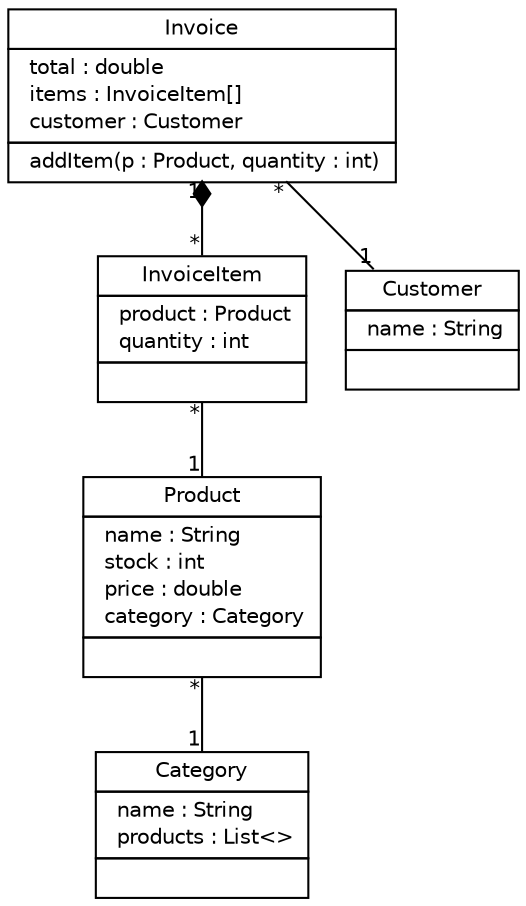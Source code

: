 #!/usr/local/bin/dot
#
# Class diagram 
# Generated by UMLGraph version R5_6-9-g37cd34 (http://www.umlgraph.org/)
#

digraph G {
graph [fontnames="svg"]
edge [fontname="Helvetica",fontsize=10,labelfontname="Helvetica",labelfontsize=10,color="black"];
node [fontname="Helvetica",fontcolor="black",fontsize=10,shape=plaintext,margin=0,width=0,height=0];
nodesep=0.25;
ranksep=0.5;
// gr.spinellis.basic.invoice.InvoiceItem
c317 [label=<<table title="gr.spinellis.basic.invoice.InvoiceItem" border="0" cellborder="1" cellspacing="0" cellpadding="2"><tr><td><table border="0" cellspacing="0" cellpadding="1"><tr><td align="center" balign="center"> InvoiceItem </td></tr></table></td></tr><tr><td><table border="0" cellspacing="0" cellpadding="1"><tr><td align="left" balign="left">  product : Product </td></tr><tr><td align="left" balign="left">  quantity : int </td></tr></table></td></tr><tr><td><table border="0" cellspacing="0" cellpadding="1"><tr><td align="left" balign="left">  </td></tr></table></td></tr></table>>];
// gr.spinellis.basic.invoice.Invoice
c318 [label=<<table title="gr.spinellis.basic.invoice.Invoice" border="0" cellborder="1" cellspacing="0" cellpadding="2"><tr><td><table border="0" cellspacing="0" cellpadding="1"><tr><td align="center" balign="center"> Invoice </td></tr></table></td></tr><tr><td><table border="0" cellspacing="0" cellpadding="1"><tr><td align="left" balign="left">  total : double </td></tr><tr><td align="left" balign="left">  items : InvoiceItem[] </td></tr><tr><td align="left" balign="left">  customer : Customer </td></tr></table></td></tr><tr><td><table border="0" cellspacing="0" cellpadding="1"><tr><td align="left" balign="left">  addItem(p : Product, quantity : int) </td></tr></table></td></tr></table>>];
// gr.spinellis.basic.invoice.Customer
c319 [label=<<table title="gr.spinellis.basic.invoice.Customer" border="0" cellborder="1" cellspacing="0" cellpadding="2"><tr><td><table border="0" cellspacing="0" cellpadding="1"><tr><td align="center" balign="center"> Customer </td></tr></table></td></tr><tr><td><table border="0" cellspacing="0" cellpadding="1"><tr><td align="left" balign="left">  name : String </td></tr></table></td></tr><tr><td><table border="0" cellspacing="0" cellpadding="1"><tr><td align="left" balign="left">  </td></tr></table></td></tr></table>>];
// gr.spinellis.basic.product.Product
c320 [label=<<table title="gr.spinellis.basic.product.Product" border="0" cellborder="1" cellspacing="0" cellpadding="2"><tr><td><table border="0" cellspacing="0" cellpadding="1"><tr><td align="center" balign="center"> Product </td></tr></table></td></tr><tr><td><table border="0" cellspacing="0" cellpadding="1"><tr><td align="left" balign="left">  name : String </td></tr><tr><td align="left" balign="left">  stock : int </td></tr><tr><td align="left" balign="left">  price : double </td></tr><tr><td align="left" balign="left">  category : Category </td></tr></table></td></tr><tr><td><table border="0" cellspacing="0" cellpadding="1"><tr><td align="left" balign="left">  </td></tr></table></td></tr></table>>];
// gr.spinellis.basic.product.Category
c321 [label=<<table title="gr.spinellis.basic.product.Category" border="0" cellborder="1" cellspacing="0" cellpadding="2"><tr><td><table border="0" cellspacing="0" cellpadding="1"><tr><td align="center" balign="center"> Category </td></tr></table></td></tr><tr><td><table border="0" cellspacing="0" cellpadding="1"><tr><td align="left" balign="left">  name : String </td></tr><tr><td align="left" balign="left">  products : List&lt;&gt; </td></tr></table></td></tr><tr><td><table border="0" cellspacing="0" cellpadding="1"><tr><td align="left" balign="left">  </td></tr></table></td></tr></table>>];
// gr.spinellis.basic.invoice.InvoiceItem assoc gr.spinellis.basic.product.Product
c317 -> c320 [arrowhead=none,weight=2,taillabel="*", headlabel="1"];
// gr.spinellis.basic.invoice.Invoice assoc gr.spinellis.basic.invoice.Customer
c318 -> c319 [arrowhead=none,weight=2,taillabel="*", headlabel="1"];
// gr.spinellis.basic.invoice.Invoice composed gr.spinellis.basic.invoice.InvoiceItem
c318 -> c317 [arrowhead=none,arrowtail=diamond,dir=back,weight=6,taillabel="1", headlabel="*"];
// gr.spinellis.basic.product.Product assoc gr.spinellis.basic.product.Category
c320 -> c321 [arrowhead=none,weight=2,taillabel="*", headlabel="1"];
}

